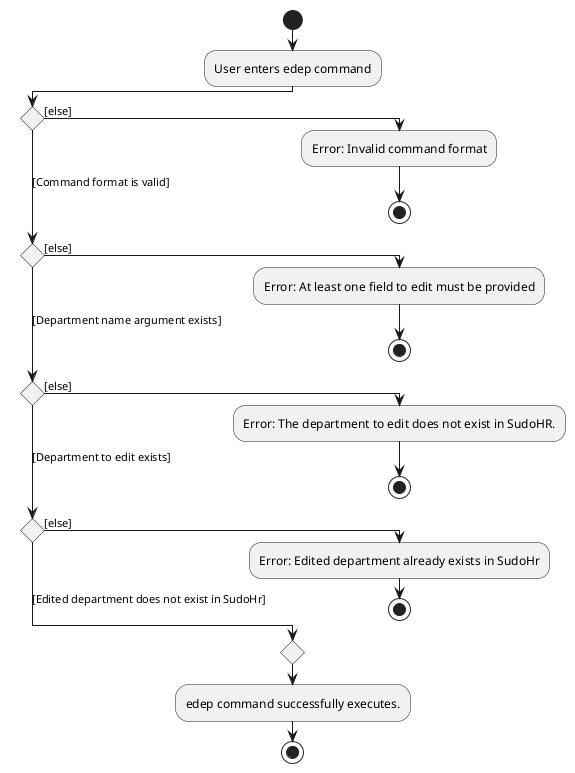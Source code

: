 
@startuml
!pragma useVerticalIf on
start
:User enters edep command;
if () then ([else])
  :Error: Invalid command format;
  stop
([Command format is valid])elseif () then ([else])
  :Error: At least one field to edit must be provided;
   stop
([Department name argument exists])elseif () then ([else])
  :Error: The department to edit does not exist in SudoHR.;
   stop
([Department to edit exists])elseif () then ([else])
   :Error: Edited department already exists in SudoHr;
   stop
 else ([Edited department does not exist in SudoHr])
endif
  :edep command successfully executes.;
stop

@enduml